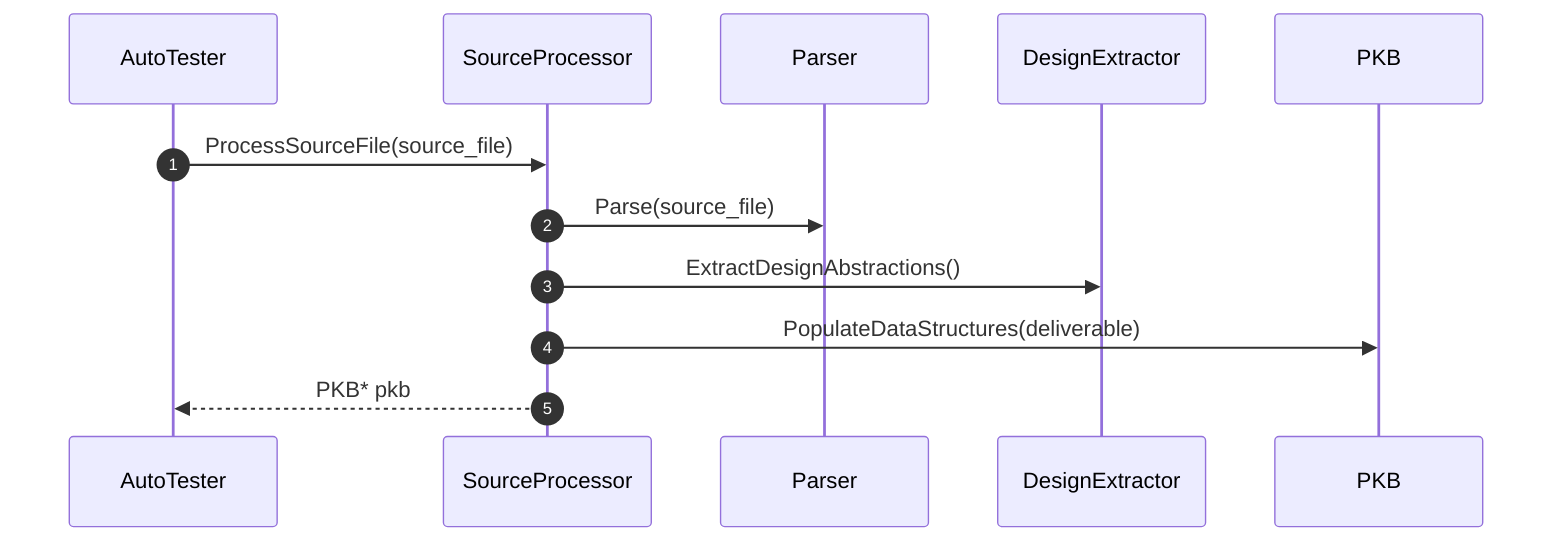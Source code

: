 sequenceDiagram
    autonumber
    participant AutoTester
    participant SourceProcessor
    participant Parser
    participant DesignExtractor
    participant PKB

    %% Assumption: This sd only focus on parsing %
    AutoTester ->> SourceProcessor: ProcessSourceFile(source_file)

        SourceProcessor ->> Parser: Parse(source_file)

        %% Transitive => Parents*, Children* Follows*, FollowedBy* Use, UsedBy, Modifies, ModifiesBy
        SourceProcessor ->> DesignExtractor: ExtractDesignAbstractions()

        SourceProcessor ->> PKB: PopulateDataStructures(deliverable)
        %% By right, AST should not be used for resolving queries (anything, we try to add aux Data Structures)
    SourceProcessor -->> AutoTester: PKB* pkb
    %% This program ends when preprocessing is finish %%